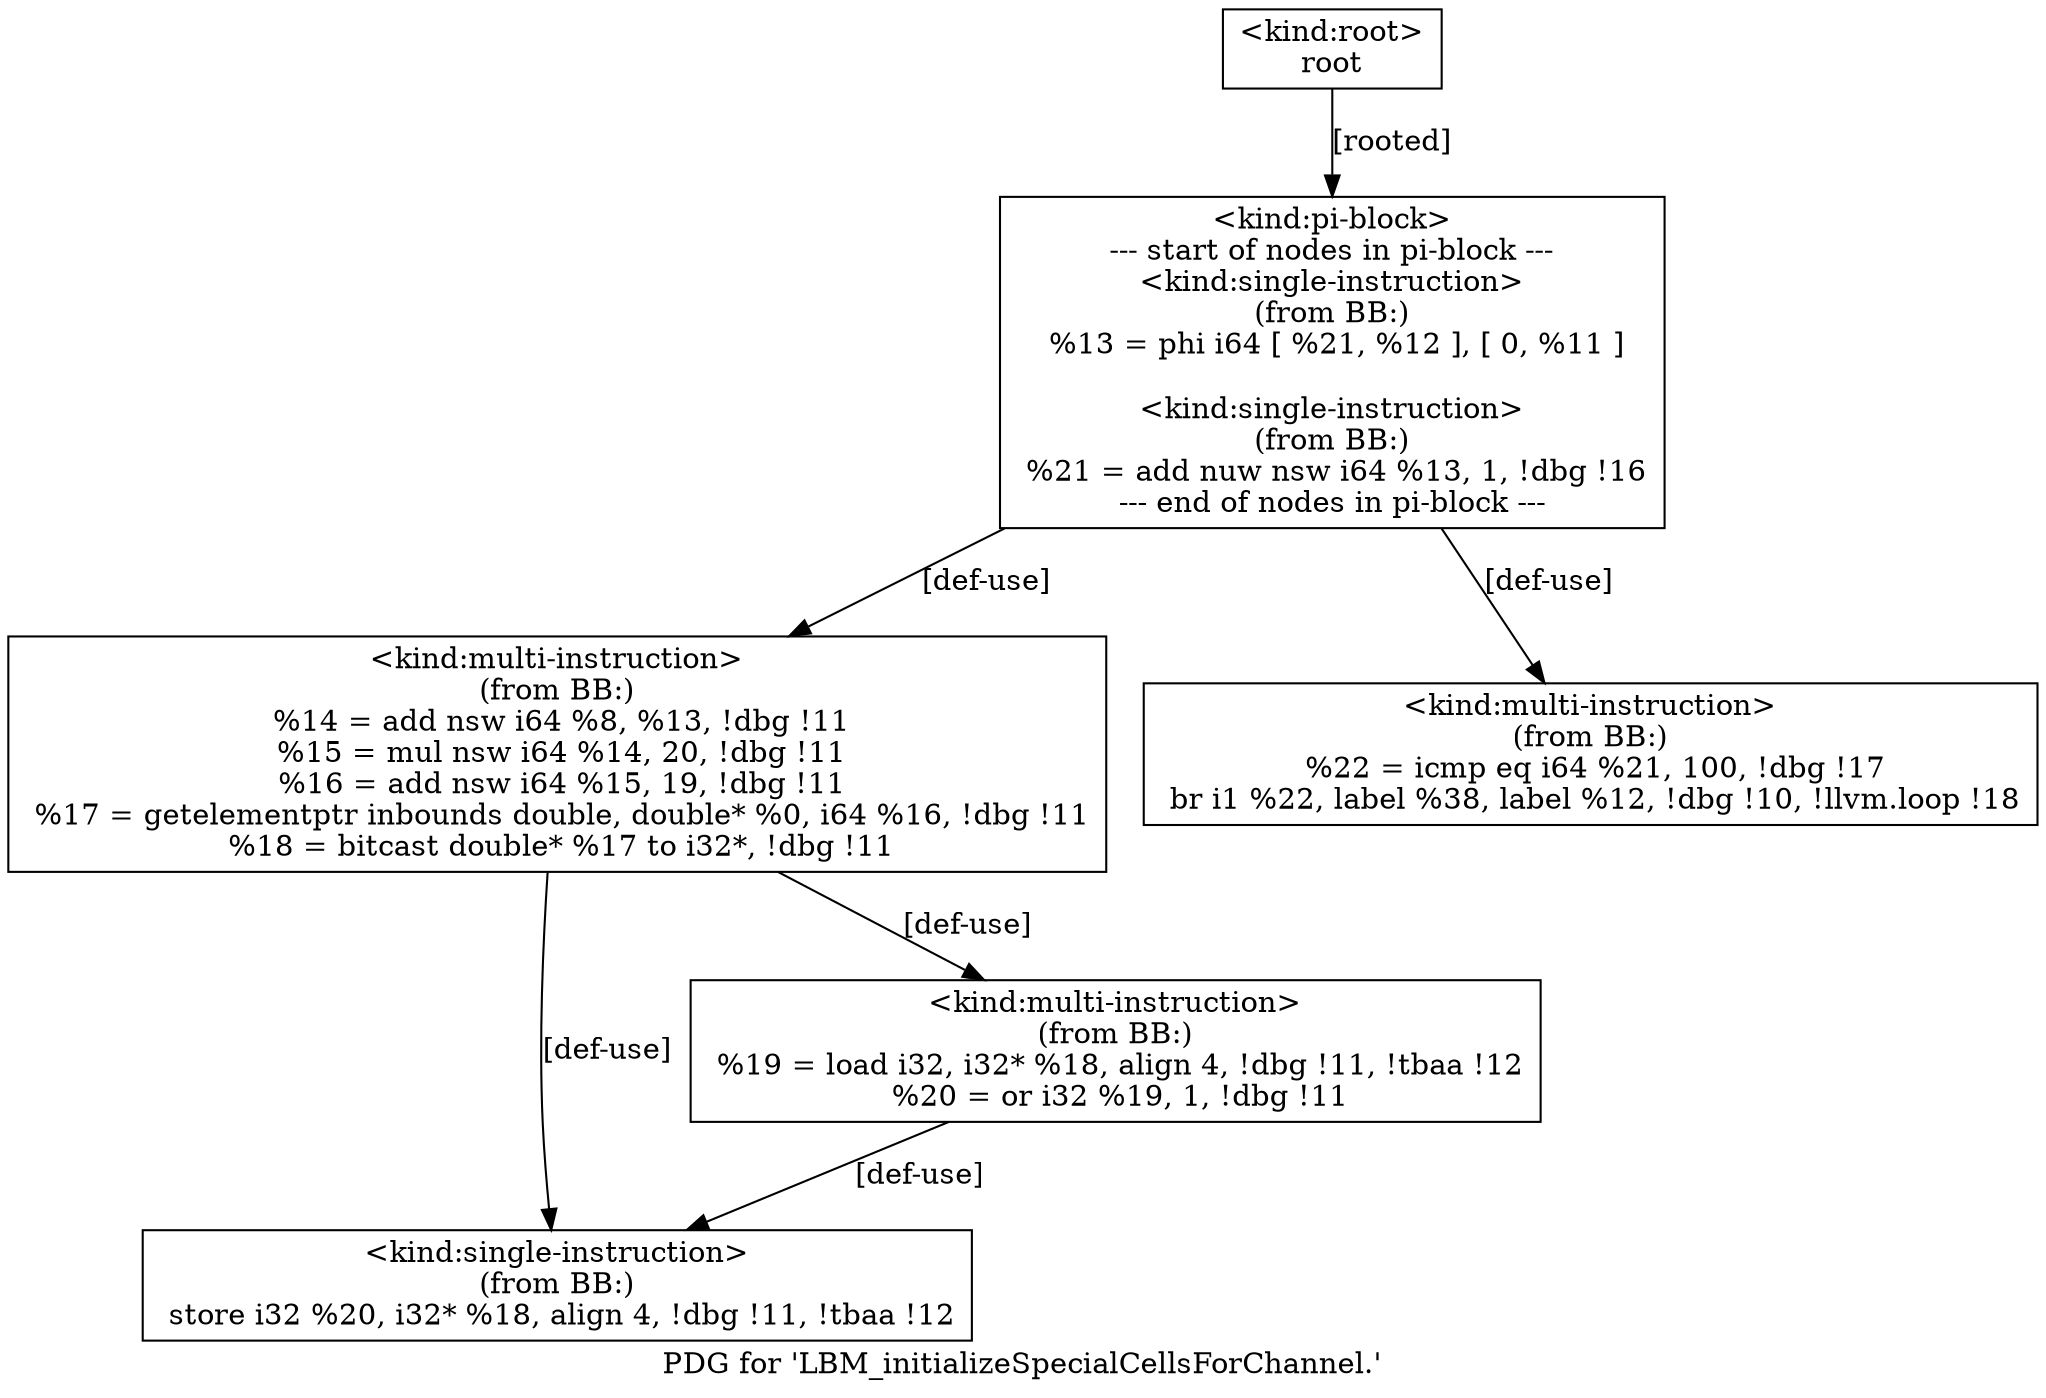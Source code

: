 digraph "PDG for 'LBM_initializeSpecialCellsForChannel.'" {
	label="PDG for 'LBM_initializeSpecialCellsForChannel.'";

	Node0x9ef9ec0 [shape=record,label="{\<kind:root\>\nroot\n}"];
	Node0x9ef9ec0 -> Node0x9efa4e0[label="[rooted]"];
	Node0x9efa4e0 [shape=record,label="{\<kind:pi-block\>\n--- start of nodes in pi-block ---\n\<kind:single-instruction\>\n(from BB:)\n  %13 = phi i64 [ %21, %12 ], [ 0, %11 ]\n\n\<kind:single-instruction\>\n(from BB:)\n  %21 = add nuw nsw i64 %13, 1, !dbg !16\n--- end of nodes in pi-block ---\n}"];
	Node0x9efa4e0 -> Node0x9d771e0[label="[def-use]"];
	Node0x9efa4e0 -> Node0x9efc5b0[label="[def-use]"];
	Node0x9efc5b0 [shape=record,label="{\<kind:multi-instruction\>\n(from BB:)\n  %22 = icmp eq i64 %21, 100, !dbg !17\n  br i1 %22, label %38, label %12, !dbg !10, !llvm.loop !18\n}"];
	Node0x9d771e0 [shape=record,label="{\<kind:multi-instruction\>\n(from BB:)\n  %14 = add nsw i64 %8, %13, !dbg !11\n  %15 = mul nsw i64 %14, 20, !dbg !11\n  %16 = add nsw i64 %15, 19, !dbg !11\n  %17 = getelementptr inbounds double, double* %0, i64 %16, !dbg !11\n  %18 = bitcast double* %17 to i32*, !dbg !11\n}"];
	Node0x9d771e0 -> Node0xa0520b0[label="[def-use]"];
	Node0x9d771e0 -> Node0x9ef9e50[label="[def-use]"];
	Node0x9ef9e50 [shape=record,label="{\<kind:multi-instruction\>\n(from BB:)\n  %19 = load i32, i32* %18, align 4, !dbg !11, !tbaa !12\n  %20 = or i32 %19, 1, !dbg !11\n}"];
	Node0x9ef9e50 -> Node0xa0520b0[label="[def-use]"];
	Node0xa0520b0 [shape=record,label="{\<kind:single-instruction\>\n(from BB:)\n  store i32 %20, i32* %18, align 4, !dbg !11, !tbaa !12\n}"];
}
